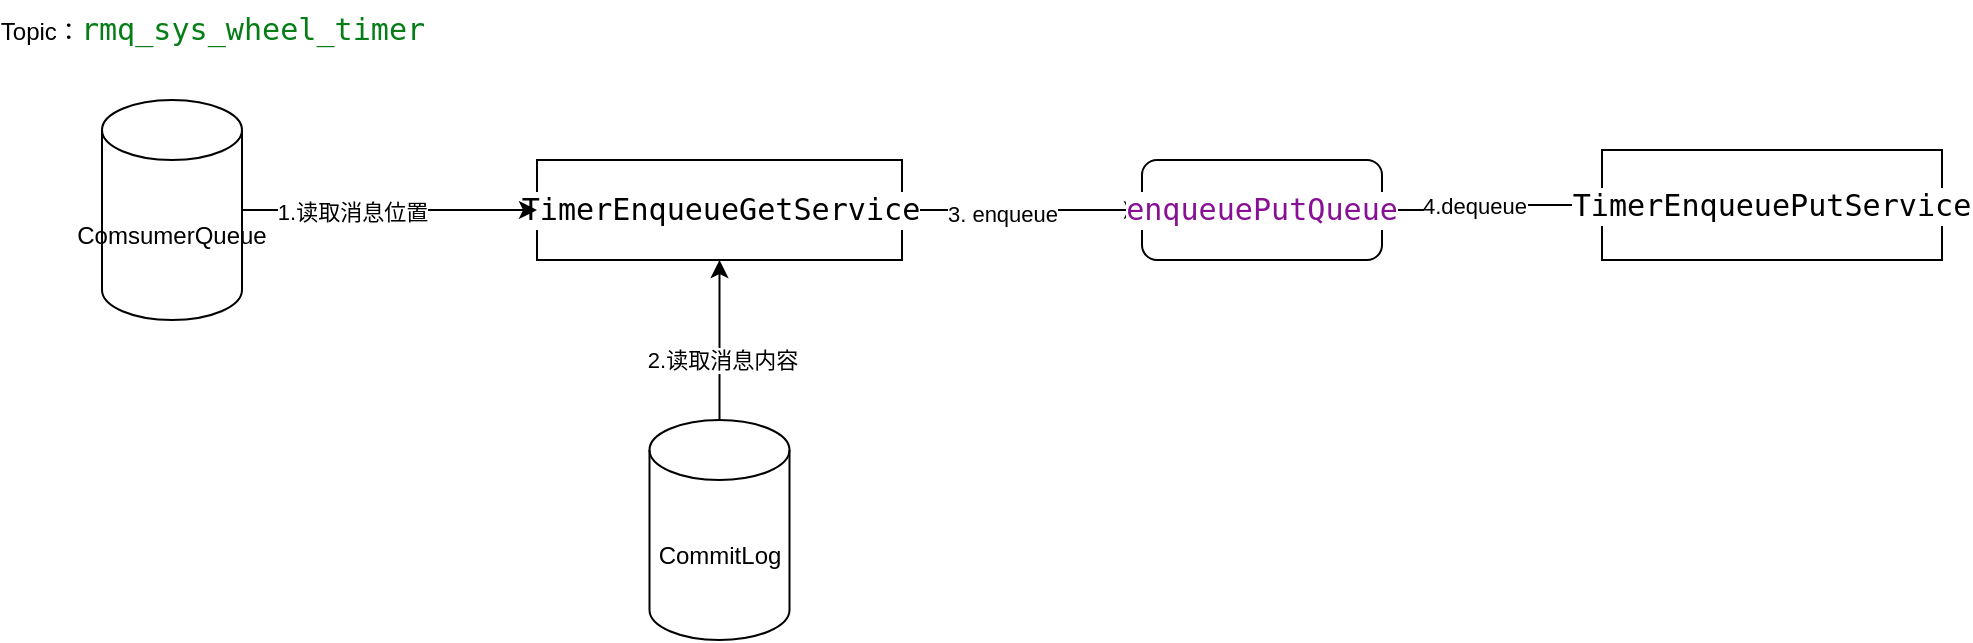 <mxfile version="24.0.7" type="github">
  <diagram name="第 1 页" id="CFaM-rl-ZOH5OktTk7fv">
    <mxGraphModel dx="2389" dy="818" grid="1" gridSize="10" guides="1" tooltips="1" connect="1" arrows="1" fold="1" page="1" pageScale="1" pageWidth="827" pageHeight="1169" math="0" shadow="0">
      <root>
        <mxCell id="0" />
        <mxCell id="1" parent="0" />
        <mxCell id="jfIY2fFk3yskJFNDOf-c-1" value="CommitLog" style="shape=cylinder3;whiteSpace=wrap;html=1;boundedLbl=1;backgroundOutline=1;size=15;" vertex="1" parent="1">
          <mxGeometry x="23.75" y="300" width="70" height="110" as="geometry" />
        </mxCell>
        <mxCell id="jfIY2fFk3yskJFNDOf-c-19" value="" style="edgeStyle=orthogonalEdgeStyle;rounded=0;orthogonalLoop=1;jettySize=auto;html=1;" edge="1" parent="1" source="jfIY2fFk3yskJFNDOf-c-2" target="jfIY2fFk3yskJFNDOf-c-17">
          <mxGeometry relative="1" as="geometry" />
        </mxCell>
        <mxCell id="jfIY2fFk3yskJFNDOf-c-24" value="3. enqueue" style="edgeLabel;html=1;align=center;verticalAlign=middle;resizable=0;points=[];" vertex="1" connectable="0" parent="jfIY2fFk3yskJFNDOf-c-19">
          <mxGeometry x="-0.179" y="-2" relative="1" as="geometry">
            <mxPoint as="offset" />
          </mxGeometry>
        </mxCell>
        <mxCell id="jfIY2fFk3yskJFNDOf-c-2" value="&lt;div style=&quot;background-color:#ffffff;color:#080808&quot;&gt;&lt;pre style=&quot;font-family:&#39;JetBrains Mono&#39;,monospace;font-size:11.3pt;&quot;&gt;&lt;span style=&quot;color:#000000;&quot;&gt;TimerEnqueueGetService&lt;/span&gt;&lt;/pre&gt;&lt;/div&gt;" style="rounded=0;whiteSpace=wrap;html=1;" vertex="1" parent="1">
          <mxGeometry x="-32.5" y="170" width="182.5" height="50" as="geometry" />
        </mxCell>
        <mxCell id="jfIY2fFk3yskJFNDOf-c-3" value="" style="endArrow=classic;html=1;rounded=0;entryX=0.5;entryY=1;entryDx=0;entryDy=0;" edge="1" parent="1" source="jfIY2fFk3yskJFNDOf-c-1" target="jfIY2fFk3yskJFNDOf-c-2">
          <mxGeometry width="50" height="50" relative="1" as="geometry">
            <mxPoint x="60" y="260" as="sourcePoint" />
            <mxPoint x="110" y="210" as="targetPoint" />
          </mxGeometry>
        </mxCell>
        <mxCell id="jfIY2fFk3yskJFNDOf-c-10" value="2.读取消息内容" style="edgeLabel;html=1;align=center;verticalAlign=middle;resizable=0;points=[];" vertex="1" connectable="0" parent="jfIY2fFk3yskJFNDOf-c-3">
          <mxGeometry x="-0.256" y="-1" relative="1" as="geometry">
            <mxPoint as="offset" />
          </mxGeometry>
        </mxCell>
        <mxCell id="jfIY2fFk3yskJFNDOf-c-4" value="ComsumerQueue" style="shape=cylinder3;whiteSpace=wrap;html=1;boundedLbl=1;backgroundOutline=1;size=15;" vertex="1" parent="1">
          <mxGeometry x="-250" y="140" width="70" height="110" as="geometry" />
        </mxCell>
        <mxCell id="jfIY2fFk3yskJFNDOf-c-6" value="" style="endArrow=classic;html=1;rounded=0;exitX=1;exitY=0.5;exitDx=0;exitDy=0;exitPerimeter=0;entryX=0;entryY=0.5;entryDx=0;entryDy=0;" edge="1" parent="1" source="jfIY2fFk3yskJFNDOf-c-4" target="jfIY2fFk3yskJFNDOf-c-2">
          <mxGeometry width="50" height="50" relative="1" as="geometry">
            <mxPoint x="-160" y="190" as="sourcePoint" />
            <mxPoint x="-110" y="140" as="targetPoint" />
          </mxGeometry>
        </mxCell>
        <mxCell id="jfIY2fFk3yskJFNDOf-c-15" value="1.读取消息位置" style="edgeLabel;html=1;align=center;verticalAlign=middle;resizable=0;points=[];" vertex="1" connectable="0" parent="jfIY2fFk3yskJFNDOf-c-6">
          <mxGeometry x="-0.258" y="-1" relative="1" as="geometry">
            <mxPoint as="offset" />
          </mxGeometry>
        </mxCell>
        <mxCell id="jfIY2fFk3yskJFNDOf-c-16" value="Topic：&lt;span style=&quot;color: rgb(6, 125, 23); font-family: &amp;quot;JetBrains Mono&amp;quot;, monospace; font-size: 11.3pt; background-color: rgb(255, 255, 255);&quot;&gt;rmq_sys_&lt;/span&gt;&lt;span style=&quot;color: rgb(6, 125, 23); font-family: &amp;quot;JetBrains Mono&amp;quot;, monospace; font-size: 11.3pt; background-color: rgb(255, 255, 255);&quot;&gt;wheel_timer&lt;/span&gt;" style="text;html=1;align=center;verticalAlign=middle;resizable=0;points=[];autosize=1;strokeColor=none;fillColor=none;" vertex="1" parent="1">
          <mxGeometry x="-300" y="90" width="210" height="30" as="geometry" />
        </mxCell>
        <mxCell id="jfIY2fFk3yskJFNDOf-c-22" value="" style="edgeStyle=orthogonalEdgeStyle;rounded=0;orthogonalLoop=1;jettySize=auto;html=1;" edge="1" parent="1" source="jfIY2fFk3yskJFNDOf-c-17" target="jfIY2fFk3yskJFNDOf-c-21">
          <mxGeometry relative="1" as="geometry" />
        </mxCell>
        <mxCell id="jfIY2fFk3yskJFNDOf-c-25" value="4.dequeue" style="edgeLabel;html=1;align=center;verticalAlign=middle;resizable=0;points=[];" vertex="1" connectable="0" parent="jfIY2fFk3yskJFNDOf-c-22">
          <mxGeometry x="-0.191" y="2" relative="1" as="geometry">
            <mxPoint as="offset" />
          </mxGeometry>
        </mxCell>
        <mxCell id="jfIY2fFk3yskJFNDOf-c-17" value="&lt;div style=&quot;background-color:#ffffff;color:#080808&quot;&gt;&lt;pre style=&quot;font-family:&#39;JetBrains Mono&#39;,monospace;font-size:11.3pt;&quot;&gt;&lt;span style=&quot;color:#871094;&quot;&gt;enqueuePutQueue&lt;/span&gt;&lt;/pre&gt;&lt;/div&gt;" style="rounded=1;whiteSpace=wrap;html=1;" vertex="1" parent="1">
          <mxGeometry x="270" y="170" width="120" height="50" as="geometry" />
        </mxCell>
        <mxCell id="jfIY2fFk3yskJFNDOf-c-21" value="&lt;div style=&quot;background-color:#ffffff;color:#080808&quot;&gt;&lt;pre style=&quot;font-family:&#39;JetBrains Mono&#39;,monospace;font-size:11.3pt;&quot;&gt;&lt;div&gt;&lt;pre style=&quot;font-family:&#39;JetBrains Mono&#39;,monospace;font-size:11.3pt;&quot;&gt;&lt;span style=&quot;color:#000000;&quot;&gt;TimerEnqueuePutService&lt;/span&gt;&lt;/pre&gt;&lt;/div&gt;&lt;/pre&gt;&lt;/div&gt;" style="rounded=0;whiteSpace=wrap;html=1;" vertex="1" parent="1">
          <mxGeometry x="500" y="165" width="170" height="55" as="geometry" />
        </mxCell>
      </root>
    </mxGraphModel>
  </diagram>
</mxfile>
